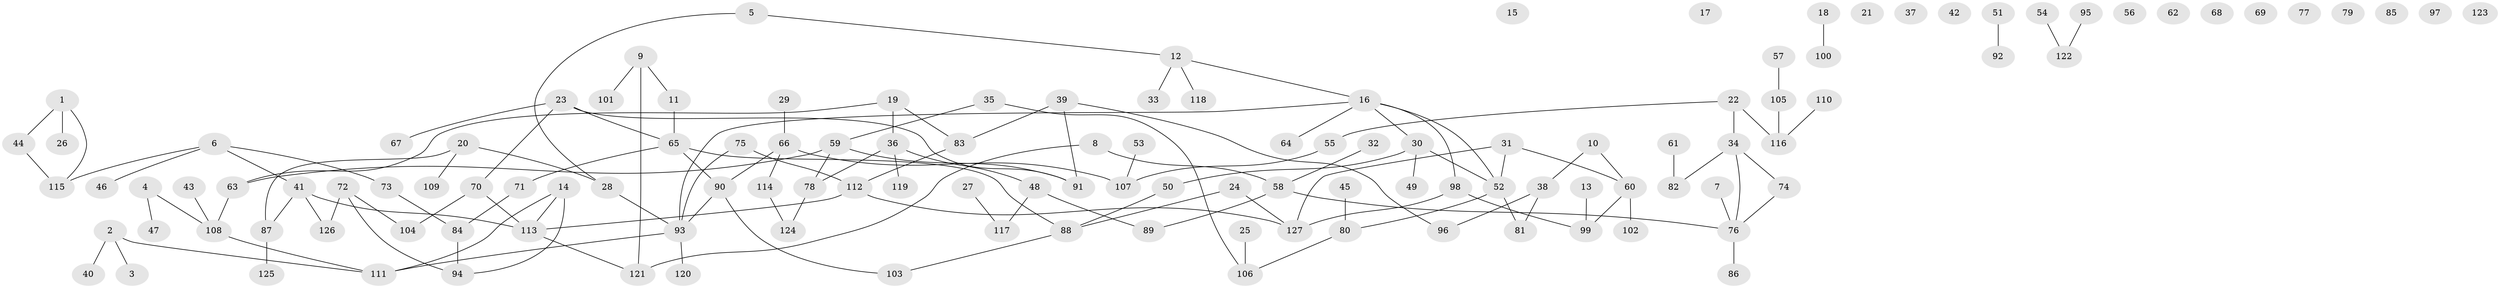 // coarse degree distribution, {2: 0.3387096774193548, 3: 0.20967741935483872, 5: 0.08064516129032258, 9: 0.016129032258064516, 4: 0.0967741935483871, 6: 0.04838709677419355, 7: 0.016129032258064516, 1: 0.1935483870967742}
// Generated by graph-tools (version 1.1) at 2025/48/03/04/25 22:48:09]
// undirected, 127 vertices, 137 edges
graph export_dot {
  node [color=gray90,style=filled];
  1;
  2;
  3;
  4;
  5;
  6;
  7;
  8;
  9;
  10;
  11;
  12;
  13;
  14;
  15;
  16;
  17;
  18;
  19;
  20;
  21;
  22;
  23;
  24;
  25;
  26;
  27;
  28;
  29;
  30;
  31;
  32;
  33;
  34;
  35;
  36;
  37;
  38;
  39;
  40;
  41;
  42;
  43;
  44;
  45;
  46;
  47;
  48;
  49;
  50;
  51;
  52;
  53;
  54;
  55;
  56;
  57;
  58;
  59;
  60;
  61;
  62;
  63;
  64;
  65;
  66;
  67;
  68;
  69;
  70;
  71;
  72;
  73;
  74;
  75;
  76;
  77;
  78;
  79;
  80;
  81;
  82;
  83;
  84;
  85;
  86;
  87;
  88;
  89;
  90;
  91;
  92;
  93;
  94;
  95;
  96;
  97;
  98;
  99;
  100;
  101;
  102;
  103;
  104;
  105;
  106;
  107;
  108;
  109;
  110;
  111;
  112;
  113;
  114;
  115;
  116;
  117;
  118;
  119;
  120;
  121;
  122;
  123;
  124;
  125;
  126;
  127;
  1 -- 26;
  1 -- 44;
  1 -- 115;
  2 -- 3;
  2 -- 40;
  2 -- 111;
  4 -- 47;
  4 -- 108;
  5 -- 12;
  5 -- 28;
  6 -- 41;
  6 -- 46;
  6 -- 73;
  6 -- 115;
  7 -- 76;
  8 -- 58;
  8 -- 121;
  9 -- 11;
  9 -- 101;
  9 -- 121;
  10 -- 38;
  10 -- 60;
  11 -- 65;
  12 -- 16;
  12 -- 33;
  12 -- 118;
  13 -- 99;
  14 -- 94;
  14 -- 111;
  14 -- 113;
  16 -- 30;
  16 -- 52;
  16 -- 64;
  16 -- 93;
  16 -- 98;
  18 -- 100;
  19 -- 36;
  19 -- 63;
  19 -- 83;
  20 -- 28;
  20 -- 87;
  20 -- 109;
  22 -- 34;
  22 -- 55;
  22 -- 116;
  23 -- 65;
  23 -- 67;
  23 -- 70;
  23 -- 91;
  24 -- 88;
  24 -- 127;
  25 -- 106;
  27 -- 117;
  28 -- 93;
  29 -- 66;
  30 -- 49;
  30 -- 50;
  30 -- 52;
  31 -- 52;
  31 -- 60;
  31 -- 127;
  32 -- 58;
  34 -- 74;
  34 -- 76;
  34 -- 82;
  35 -- 59;
  35 -- 106;
  36 -- 48;
  36 -- 78;
  36 -- 119;
  38 -- 81;
  38 -- 96;
  39 -- 83;
  39 -- 91;
  39 -- 96;
  41 -- 87;
  41 -- 113;
  41 -- 126;
  43 -- 108;
  44 -- 115;
  45 -- 80;
  48 -- 89;
  48 -- 117;
  50 -- 88;
  51 -- 92;
  52 -- 80;
  52 -- 81;
  53 -- 107;
  54 -- 122;
  55 -- 107;
  57 -- 105;
  58 -- 76;
  58 -- 89;
  59 -- 63;
  59 -- 78;
  59 -- 91;
  60 -- 99;
  60 -- 102;
  61 -- 82;
  63 -- 108;
  65 -- 71;
  65 -- 88;
  65 -- 90;
  66 -- 90;
  66 -- 107;
  66 -- 114;
  70 -- 104;
  70 -- 113;
  71 -- 84;
  72 -- 94;
  72 -- 104;
  72 -- 126;
  73 -- 84;
  74 -- 76;
  75 -- 93;
  75 -- 112;
  76 -- 86;
  78 -- 124;
  80 -- 106;
  83 -- 112;
  84 -- 94;
  87 -- 125;
  88 -- 103;
  90 -- 93;
  90 -- 103;
  93 -- 111;
  93 -- 120;
  95 -- 122;
  98 -- 99;
  98 -- 127;
  105 -- 116;
  108 -- 111;
  110 -- 116;
  112 -- 113;
  112 -- 127;
  113 -- 121;
  114 -- 124;
}

